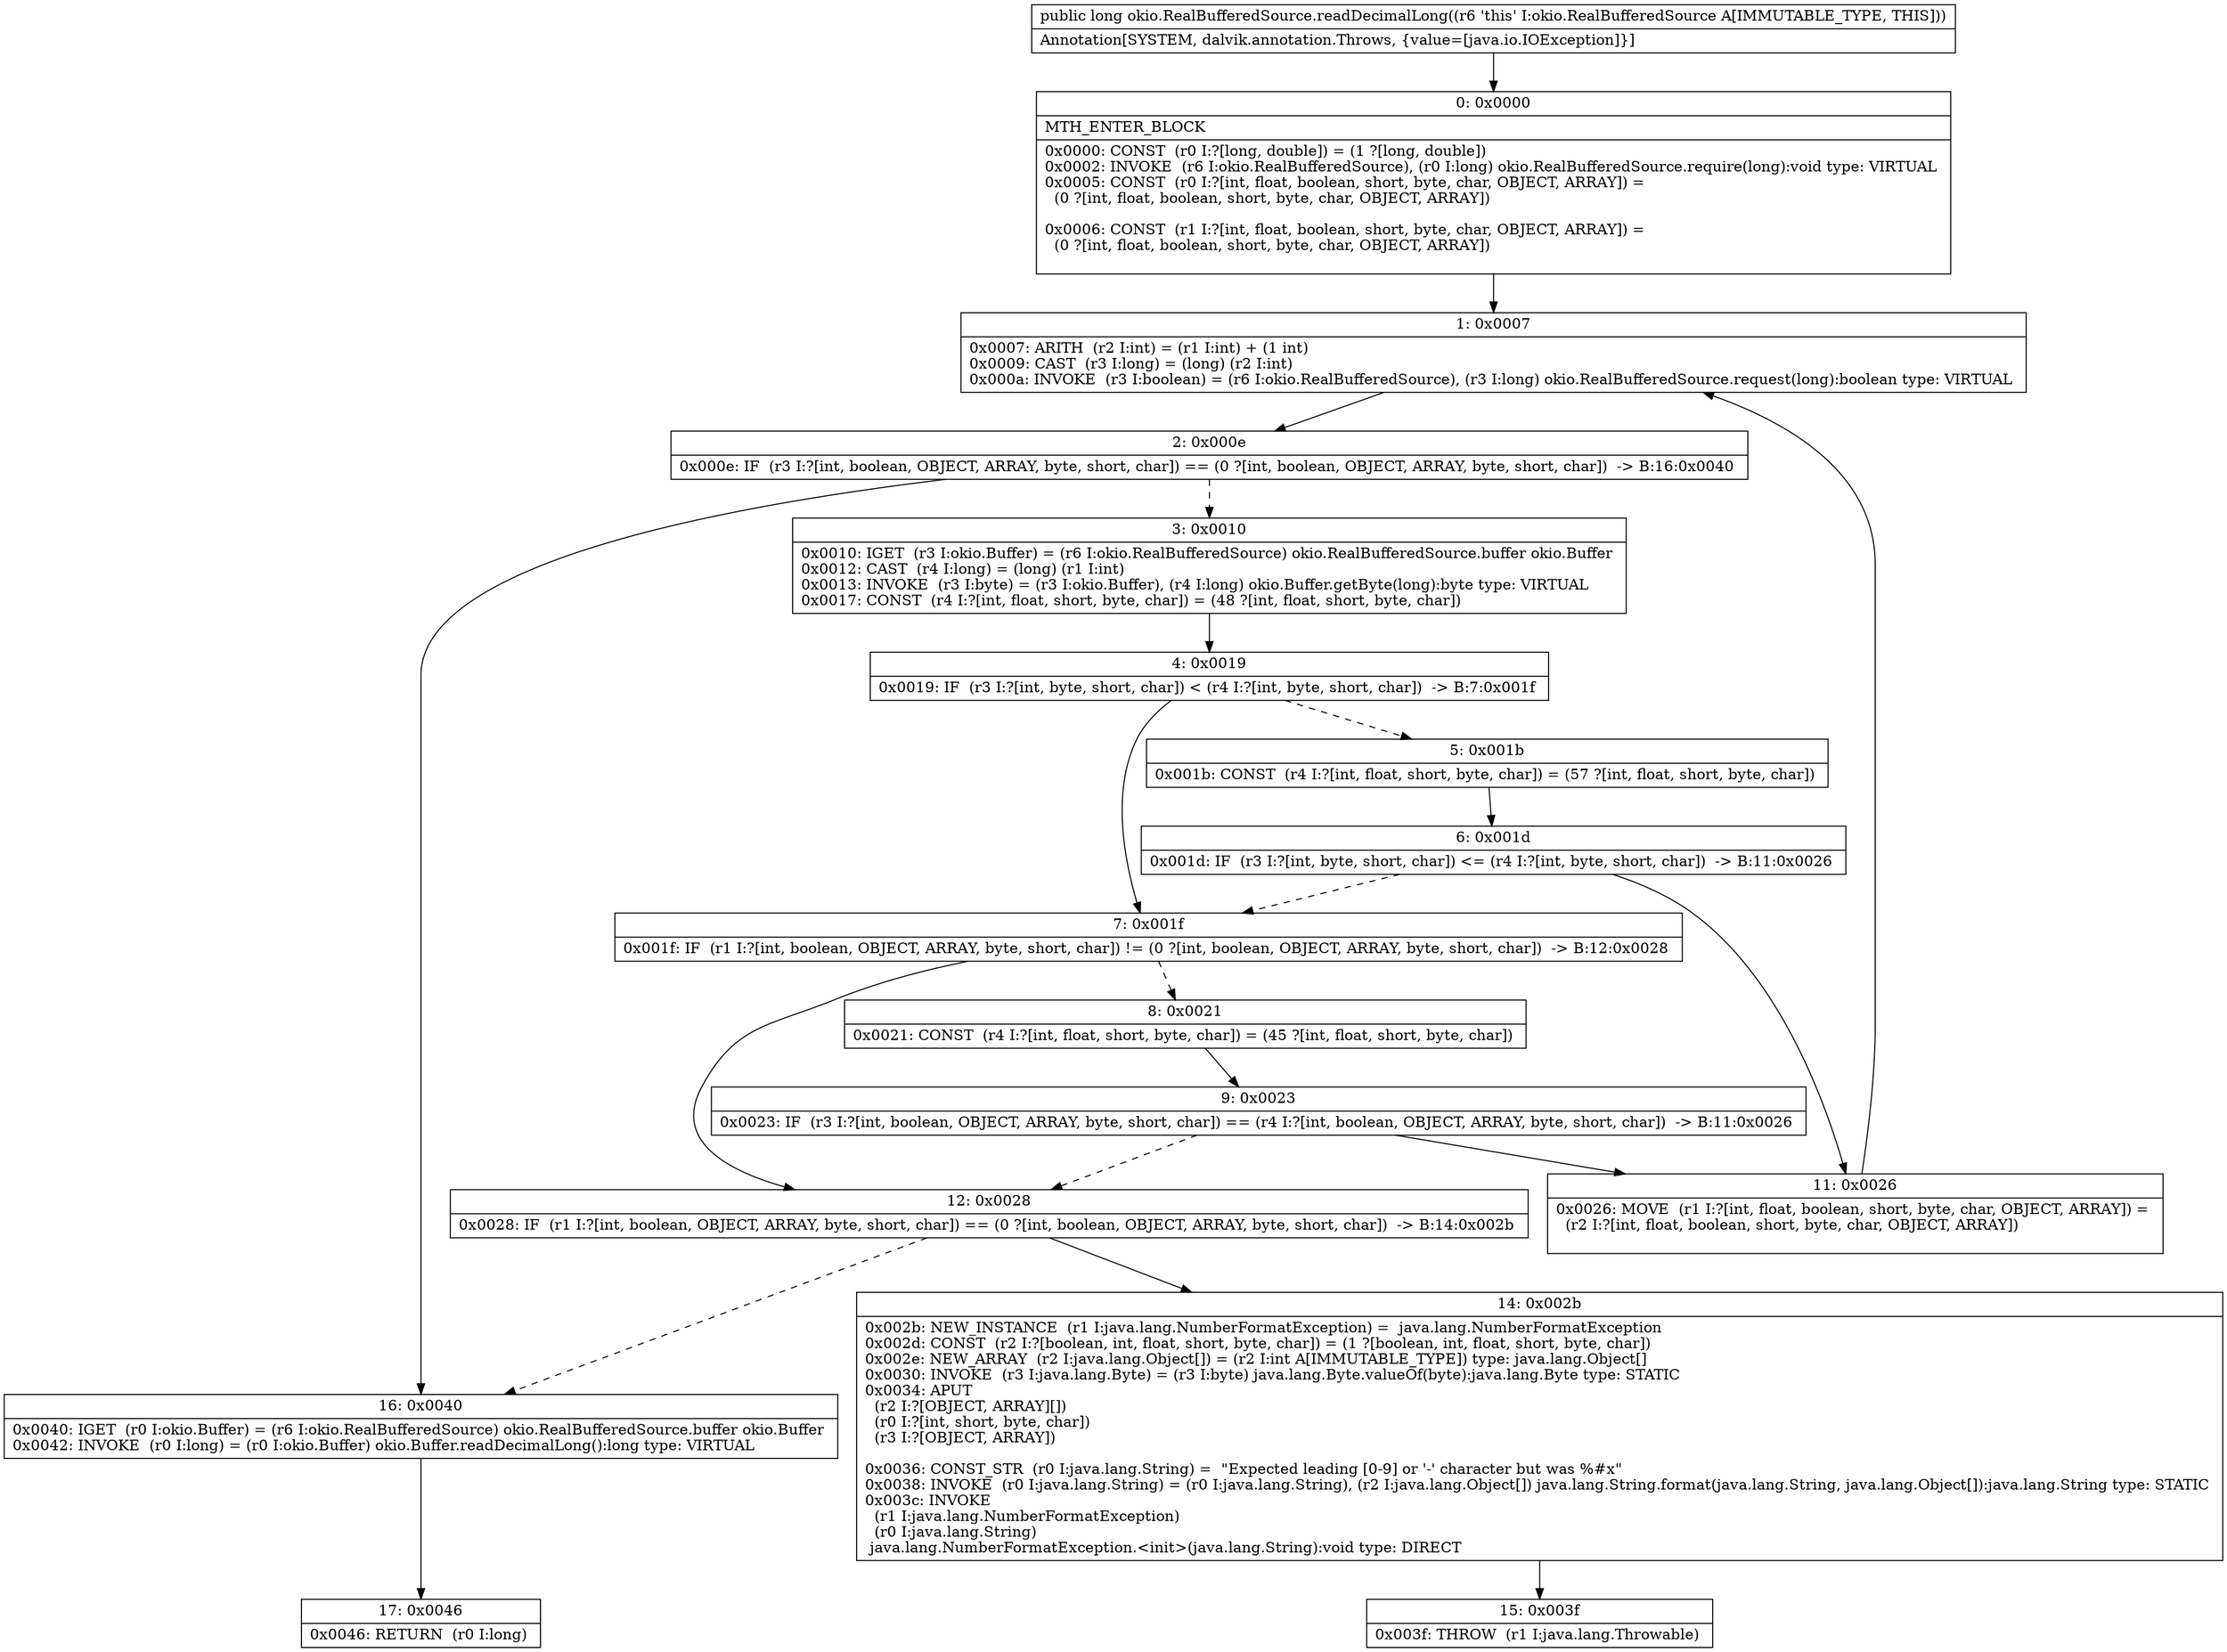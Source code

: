digraph "CFG forokio.RealBufferedSource.readDecimalLong()J" {
Node_0 [shape=record,label="{0\:\ 0x0000|MTH_ENTER_BLOCK\l|0x0000: CONST  (r0 I:?[long, double]) = (1 ?[long, double]) \l0x0002: INVOKE  (r6 I:okio.RealBufferedSource), (r0 I:long) okio.RealBufferedSource.require(long):void type: VIRTUAL \l0x0005: CONST  (r0 I:?[int, float, boolean, short, byte, char, OBJECT, ARRAY]) = \l  (0 ?[int, float, boolean, short, byte, char, OBJECT, ARRAY])\l \l0x0006: CONST  (r1 I:?[int, float, boolean, short, byte, char, OBJECT, ARRAY]) = \l  (0 ?[int, float, boolean, short, byte, char, OBJECT, ARRAY])\l \l}"];
Node_1 [shape=record,label="{1\:\ 0x0007|0x0007: ARITH  (r2 I:int) = (r1 I:int) + (1 int) \l0x0009: CAST  (r3 I:long) = (long) (r2 I:int) \l0x000a: INVOKE  (r3 I:boolean) = (r6 I:okio.RealBufferedSource), (r3 I:long) okio.RealBufferedSource.request(long):boolean type: VIRTUAL \l}"];
Node_2 [shape=record,label="{2\:\ 0x000e|0x000e: IF  (r3 I:?[int, boolean, OBJECT, ARRAY, byte, short, char]) == (0 ?[int, boolean, OBJECT, ARRAY, byte, short, char])  \-\> B:16:0x0040 \l}"];
Node_3 [shape=record,label="{3\:\ 0x0010|0x0010: IGET  (r3 I:okio.Buffer) = (r6 I:okio.RealBufferedSource) okio.RealBufferedSource.buffer okio.Buffer \l0x0012: CAST  (r4 I:long) = (long) (r1 I:int) \l0x0013: INVOKE  (r3 I:byte) = (r3 I:okio.Buffer), (r4 I:long) okio.Buffer.getByte(long):byte type: VIRTUAL \l0x0017: CONST  (r4 I:?[int, float, short, byte, char]) = (48 ?[int, float, short, byte, char]) \l}"];
Node_4 [shape=record,label="{4\:\ 0x0019|0x0019: IF  (r3 I:?[int, byte, short, char]) \< (r4 I:?[int, byte, short, char])  \-\> B:7:0x001f \l}"];
Node_5 [shape=record,label="{5\:\ 0x001b|0x001b: CONST  (r4 I:?[int, float, short, byte, char]) = (57 ?[int, float, short, byte, char]) \l}"];
Node_6 [shape=record,label="{6\:\ 0x001d|0x001d: IF  (r3 I:?[int, byte, short, char]) \<= (r4 I:?[int, byte, short, char])  \-\> B:11:0x0026 \l}"];
Node_7 [shape=record,label="{7\:\ 0x001f|0x001f: IF  (r1 I:?[int, boolean, OBJECT, ARRAY, byte, short, char]) != (0 ?[int, boolean, OBJECT, ARRAY, byte, short, char])  \-\> B:12:0x0028 \l}"];
Node_8 [shape=record,label="{8\:\ 0x0021|0x0021: CONST  (r4 I:?[int, float, short, byte, char]) = (45 ?[int, float, short, byte, char]) \l}"];
Node_9 [shape=record,label="{9\:\ 0x0023|0x0023: IF  (r3 I:?[int, boolean, OBJECT, ARRAY, byte, short, char]) == (r4 I:?[int, boolean, OBJECT, ARRAY, byte, short, char])  \-\> B:11:0x0026 \l}"];
Node_11 [shape=record,label="{11\:\ 0x0026|0x0026: MOVE  (r1 I:?[int, float, boolean, short, byte, char, OBJECT, ARRAY]) = \l  (r2 I:?[int, float, boolean, short, byte, char, OBJECT, ARRAY])\l \l}"];
Node_12 [shape=record,label="{12\:\ 0x0028|0x0028: IF  (r1 I:?[int, boolean, OBJECT, ARRAY, byte, short, char]) == (0 ?[int, boolean, OBJECT, ARRAY, byte, short, char])  \-\> B:14:0x002b \l}"];
Node_14 [shape=record,label="{14\:\ 0x002b|0x002b: NEW_INSTANCE  (r1 I:java.lang.NumberFormatException) =  java.lang.NumberFormatException \l0x002d: CONST  (r2 I:?[boolean, int, float, short, byte, char]) = (1 ?[boolean, int, float, short, byte, char]) \l0x002e: NEW_ARRAY  (r2 I:java.lang.Object[]) = (r2 I:int A[IMMUTABLE_TYPE]) type: java.lang.Object[] \l0x0030: INVOKE  (r3 I:java.lang.Byte) = (r3 I:byte) java.lang.Byte.valueOf(byte):java.lang.Byte type: STATIC \l0x0034: APUT  \l  (r2 I:?[OBJECT, ARRAY][])\l  (r0 I:?[int, short, byte, char])\l  (r3 I:?[OBJECT, ARRAY])\l \l0x0036: CONST_STR  (r0 I:java.lang.String) =  \"Expected leading [0\-9] or '\-' character but was %#x\" \l0x0038: INVOKE  (r0 I:java.lang.String) = (r0 I:java.lang.String), (r2 I:java.lang.Object[]) java.lang.String.format(java.lang.String, java.lang.Object[]):java.lang.String type: STATIC \l0x003c: INVOKE  \l  (r1 I:java.lang.NumberFormatException)\l  (r0 I:java.lang.String)\l java.lang.NumberFormatException.\<init\>(java.lang.String):void type: DIRECT \l}"];
Node_15 [shape=record,label="{15\:\ 0x003f|0x003f: THROW  (r1 I:java.lang.Throwable) \l}"];
Node_16 [shape=record,label="{16\:\ 0x0040|0x0040: IGET  (r0 I:okio.Buffer) = (r6 I:okio.RealBufferedSource) okio.RealBufferedSource.buffer okio.Buffer \l0x0042: INVOKE  (r0 I:long) = (r0 I:okio.Buffer) okio.Buffer.readDecimalLong():long type: VIRTUAL \l}"];
Node_17 [shape=record,label="{17\:\ 0x0046|0x0046: RETURN  (r0 I:long) \l}"];
MethodNode[shape=record,label="{public long okio.RealBufferedSource.readDecimalLong((r6 'this' I:okio.RealBufferedSource A[IMMUTABLE_TYPE, THIS]))  | Annotation[SYSTEM, dalvik.annotation.Throws, \{value=[java.io.IOException]\}]\l}"];
MethodNode -> Node_0;
Node_0 -> Node_1;
Node_1 -> Node_2;
Node_2 -> Node_3[style=dashed];
Node_2 -> Node_16;
Node_3 -> Node_4;
Node_4 -> Node_5[style=dashed];
Node_4 -> Node_7;
Node_5 -> Node_6;
Node_6 -> Node_7[style=dashed];
Node_6 -> Node_11;
Node_7 -> Node_8[style=dashed];
Node_7 -> Node_12;
Node_8 -> Node_9;
Node_9 -> Node_11;
Node_9 -> Node_12[style=dashed];
Node_11 -> Node_1;
Node_12 -> Node_14;
Node_12 -> Node_16[style=dashed];
Node_14 -> Node_15;
Node_16 -> Node_17;
}

